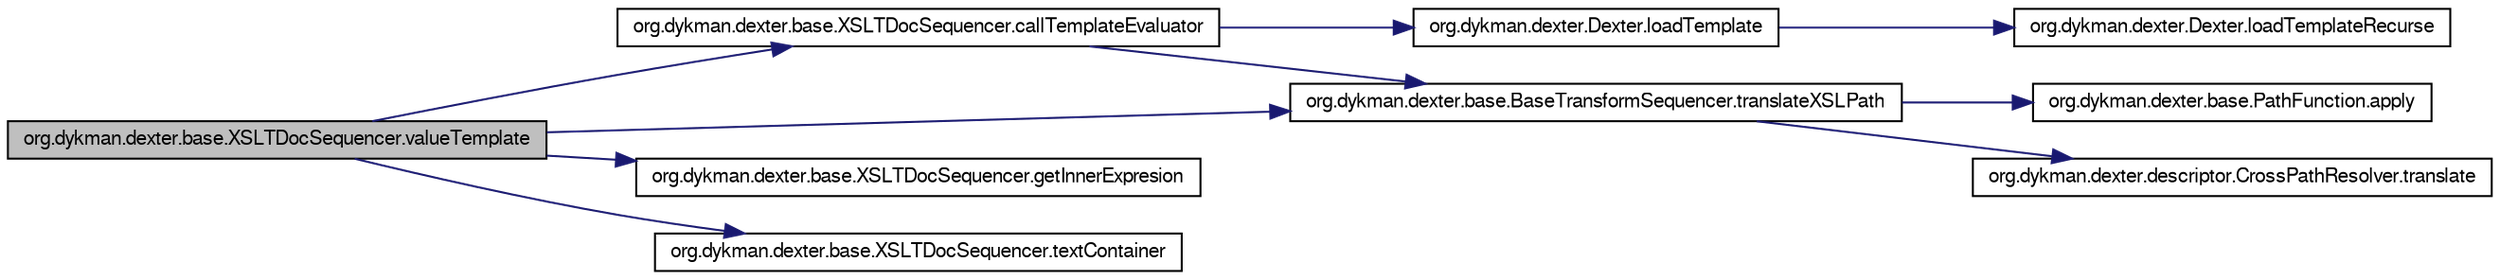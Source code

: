 digraph G
{
  bgcolor="transparent";
  edge [fontname="FreeSans",fontsize=10,labelfontname="FreeSans",labelfontsize=10];
  node [fontname="FreeSans",fontsize=10,shape=record];
  rankdir=LR;
  Node1 [label="org.dykman.dexter.base.XSLTDocSequencer.valueTemplate",height=0.2,width=0.4,color="black", fillcolor="grey75", style="filled" fontcolor="black"];
  Node1 -> Node2 [color="midnightblue",fontsize=10,style="solid",fontname="FreeSans"];
  Node2 [label="org.dykman.dexter.base.XSLTDocSequencer.callTemplateEvaluator",height=0.2,width=0.4,color="black",URL="$classorg_1_1dykman_1_1dexter_1_1base_1_1XSLTDocSequencer.html#560b4a553b0b7867576661b904d2ce80"];
  Node2 -> Node3 [color="midnightblue",fontsize=10,style="solid",fontname="FreeSans"];
  Node3 [label="org.dykman.dexter.Dexter.loadTemplate",height=0.2,width=0.4,color="black",URL="$classorg_1_1dykman_1_1dexter_1_1Dexter.html#3ae64faa9563b902170100c16153216c"];
  Node3 -> Node4 [color="midnightblue",fontsize=10,style="solid",fontname="FreeSans"];
  Node4 [label="org.dykman.dexter.Dexter.loadTemplateRecurse",height=0.2,width=0.4,color="black",URL="$classorg_1_1dykman_1_1dexter_1_1Dexter.html#99f76f85fb7c3e1b5a2cc10e9c882b21"];
  Node2 -> Node5 [color="midnightblue",fontsize=10,style="solid",fontname="FreeSans"];
  Node5 [label="org.dykman.dexter.base.BaseTransformSequencer.translateXSLPath",height=0.2,width=0.4,color="black",URL="$classorg_1_1dykman_1_1dexter_1_1base_1_1BaseTransformSequencer.html#efea3a8dd0847834a7e07f5cedfb2ea1"];
  Node5 -> Node6 [color="midnightblue",fontsize=10,style="solid",fontname="FreeSans"];
  Node6 [label="org.dykman.dexter.base.PathFunction.apply",height=0.2,width=0.4,color="black",URL="$interfaceorg_1_1dykman_1_1dexter_1_1base_1_1PathFunction.html#f21e7d1f725e0daf064300c0bd3c733a"];
  Node5 -> Node7 [color="midnightblue",fontsize=10,style="solid",fontname="FreeSans"];
  Node7 [label="org.dykman.dexter.descriptor.CrossPathResolver.translate",height=0.2,width=0.4,color="black",URL="$classorg_1_1dykman_1_1dexter_1_1descriptor_1_1CrossPathResolver.html#cd0d7b7c32ee7a27260913c163cb35c7"];
  Node1 -> Node8 [color="midnightblue",fontsize=10,style="solid",fontname="FreeSans"];
  Node8 [label="org.dykman.dexter.base.XSLTDocSequencer.getInnerExpresion",height=0.2,width=0.4,color="black",URL="$classorg_1_1dykman_1_1dexter_1_1base_1_1XSLTDocSequencer.html#7aa7c83c0e15ded9a22770c7931faa18"];
  Node1 -> Node9 [color="midnightblue",fontsize=10,style="solid",fontname="FreeSans"];
  Node9 [label="org.dykman.dexter.base.XSLTDocSequencer.textContainer",height=0.2,width=0.4,color="black",URL="$classorg_1_1dykman_1_1dexter_1_1base_1_1XSLTDocSequencer.html#0757c06b99bfaafb0d8391087ceaeceb"];
  Node1 -> Node5 [color="midnightblue",fontsize=10,style="solid",fontname="FreeSans"];
}
